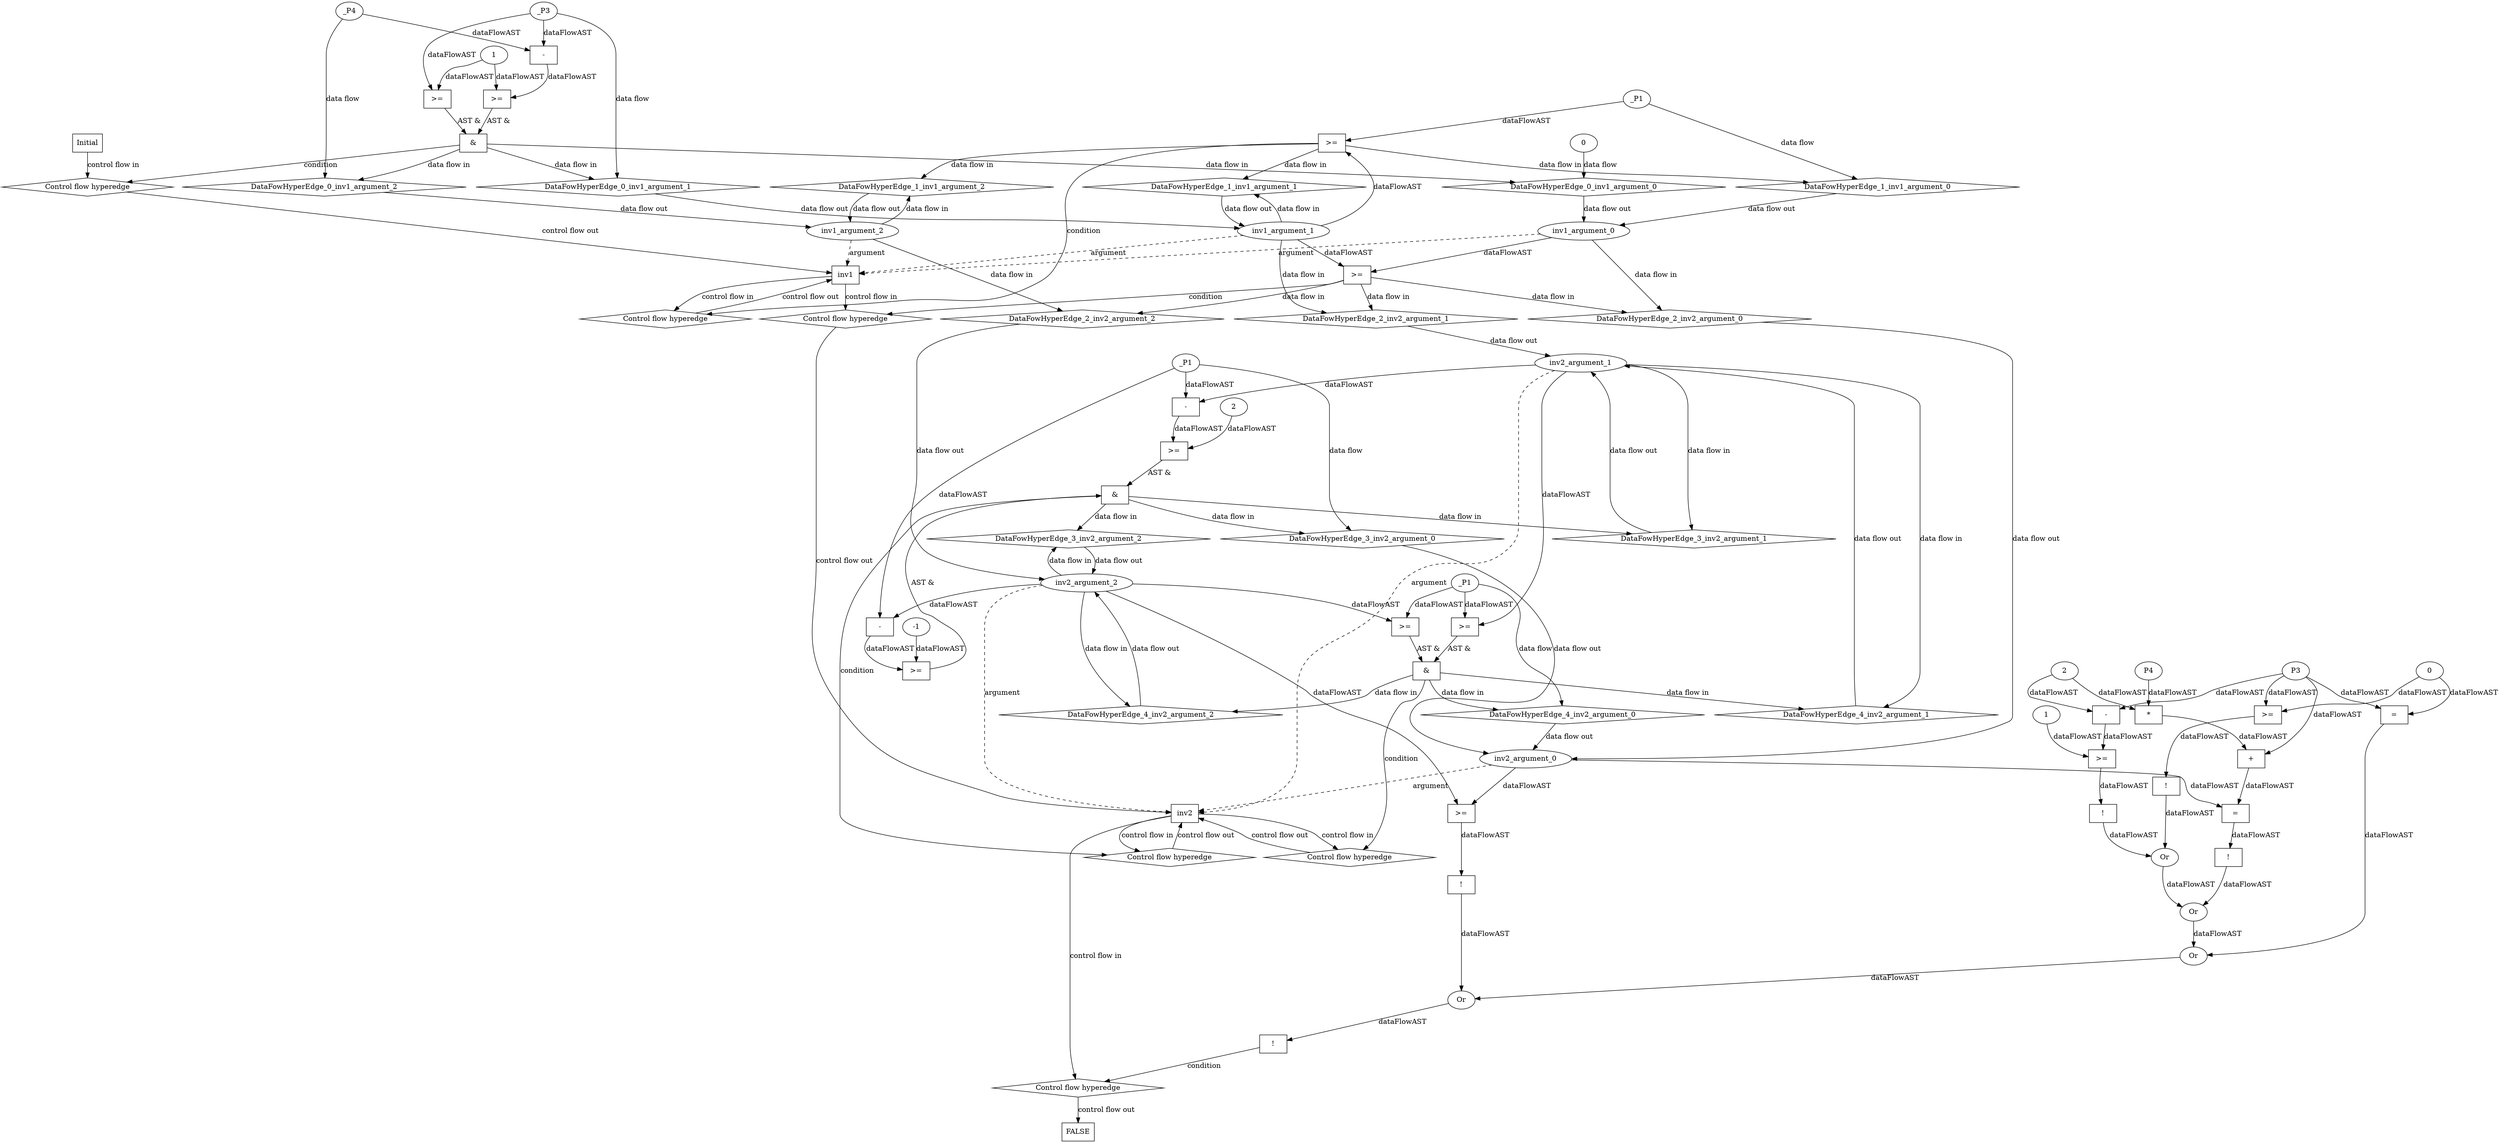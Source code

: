 digraph dag {
"inv1" [label="inv1" nodeName="inv1" class=cfn  shape="rect"];
"inv2" [label="inv2" nodeName="inv2" class=cfn  shape="rect"];
FALSE [label="FALSE" nodeName=FALSE class=cfn  shape="rect"];
Initial [label="Initial" nodeName=Initial class=cfn  shape="rect"];
ControlFowHyperEdge_0 [label="Control flow hyperedge" nodeName=ControlFowHyperEdge_0 class=controlFlowHyperEdge shape="diamond"];
"Initial" -> ControlFowHyperEdge_0 [label="control flow in"]
ControlFowHyperEdge_0 -> "inv1" [label="control flow out"]
ControlFowHyperEdge_1 [label="Control flow hyperedge" nodeName=ControlFowHyperEdge_1 class=controlFlowHyperEdge shape="diamond"];
"inv1" -> ControlFowHyperEdge_1 [label="control flow in"]
ControlFowHyperEdge_1 -> "inv1" [label="control flow out"]
ControlFowHyperEdge_2 [label="Control flow hyperedge" nodeName=ControlFowHyperEdge_2 class=controlFlowHyperEdge shape="diamond"];
"inv1" -> ControlFowHyperEdge_2 [label="control flow in"]
ControlFowHyperEdge_2 -> "inv2" [label="control flow out"]
ControlFowHyperEdge_3 [label="Control flow hyperedge" nodeName=ControlFowHyperEdge_3 class=controlFlowHyperEdge shape="diamond"];
"inv2" -> ControlFowHyperEdge_3 [label="control flow in"]
ControlFowHyperEdge_3 -> "inv2" [label="control flow out"]
ControlFowHyperEdge_4 [label="Control flow hyperedge" nodeName=ControlFowHyperEdge_4 class=controlFlowHyperEdge shape="diamond"];
"inv2" -> ControlFowHyperEdge_4 [label="control flow in"]
ControlFowHyperEdge_4 -> "inv2" [label="control flow out"]
ControlFowHyperEdge_5 [label="Control flow hyperedge" nodeName=ControlFowHyperEdge_5 class=controlFlowHyperEdge shape="diamond"];
"inv2" -> ControlFowHyperEdge_5 [label="control flow in"]
ControlFowHyperEdge_5 -> "FALSE" [label="control flow out"]
"inv1_argument_0" [label="inv1_argument_0" nodeName=argument0 class=argument  head="inv1" shape="oval"];
"inv1_argument_0" -> "inv1"[label="argument" style="dashed"]
"inv1_argument_1" [label="inv1_argument_1" nodeName=argument1 class=argument  head="inv1" shape="oval"];
"inv1_argument_1" -> "inv1"[label="argument" style="dashed"]
"inv1_argument_2" [label="inv1_argument_2" nodeName=argument2 class=argument  head="inv1" shape="oval"];
"inv1_argument_2" -> "inv1"[label="argument" style="dashed"]
"inv2_argument_0" [label="inv2_argument_0" nodeName=argument0 class=argument  head="inv2" shape="oval"];
"inv2_argument_0" -> "inv2"[label="argument" style="dashed"]
"inv2_argument_1" [label="inv2_argument_1" nodeName=argument1 class=argument  head="inv2" shape="oval"];
"inv2_argument_1" -> "inv2"[label="argument" style="dashed"]
"inv2_argument_2" [label="inv2_argument_2" nodeName=argument2 class=argument  head="inv2" shape="oval"];
"inv2_argument_2" -> "inv2"[label="argument" style="dashed"]

"xxxinv1___Initial_0xxx_and" [label="&" nodeName="xxxinv1___Initial_0xxx_and" class=Operator shape="rect"];
"xxxinv1___Initial_0xxxguard_0_node_0" [label=">=" nodeName="xxxinv1___Initial_0xxxguard_0_node_0" class=Operator  shape="rect"];
"xxxinv1___Initial_0xxxguard_0_node_2" [label="1" nodeName="xxxinv1___Initial_0xxxguard_0_node_2" class=Literal ];
"xxxinv1___Initial_0xxxdataFlow1_node_0" -> "xxxinv1___Initial_0xxxguard_0_node_0"[label="dataFlowAST"]
"xxxinv1___Initial_0xxxguard_0_node_2" -> "xxxinv1___Initial_0xxxguard_0_node_0"[label="dataFlowAST"]

"xxxinv1___Initial_0xxxguard_0_node_0" -> "xxxinv1___Initial_0xxx_and" [label="AST &"];
"xxxinv1___Initial_0xxxguard1_node_0" [label=">=" nodeName="xxxinv1___Initial_0xxxguard1_node_0" class=Operator  shape="rect"];
"xxxinv1___Initial_0xxxguard1_node_1" [label="-" nodeName="xxxinv1___Initial_0xxxguard1_node_1" class= Operator shape="rect"];
"xxxinv1___Initial_0xxxguard1_node_1" -> "xxxinv1___Initial_0xxxguard1_node_0"[label="dataFlowAST"]
"xxxinv1___Initial_0xxxguard_0_node_2" -> "xxxinv1___Initial_0xxxguard1_node_0"[label="dataFlowAST"]
"xxxinv1___Initial_0xxxdataFlow2_node_0" -> "xxxinv1___Initial_0xxxguard1_node_1"[label="dataFlowAST"]
"xxxinv1___Initial_0xxxdataFlow1_node_0" -> "xxxinv1___Initial_0xxxguard1_node_1"[label="dataFlowAST"]

"xxxinv1___Initial_0xxxguard1_node_0" -> "xxxinv1___Initial_0xxx_and" [label="AST &"];
"xxxinv1___Initial_0xxx_and" -> "ControlFowHyperEdge_0" [label="condition"];
"xxxinv1___Initial_0xxxdataFlow_0_node_0" [label="0" nodeName="xxxinv1___Initial_0xxxdataFlow_0_node_0" class=Literal ];

"xxxinv1___Initial_0xxxdataFlow_0_node_0" -> "DataFowHyperEdge_0_inv1_argument_0" [label="data flow"];
"xxxinv1___Initial_0xxxdataFlow1_node_0" [label="_P3" nodeName="xxxinv1___Initial_0xxxdataFlow1_node_0" class=Constant ];

"xxxinv1___Initial_0xxxdataFlow1_node_0" -> "DataFowHyperEdge_0_inv1_argument_1" [label="data flow"];
"xxxinv1___Initial_0xxxdataFlow2_node_0" [label="_P4" nodeName="xxxinv1___Initial_0xxxdataFlow2_node_0" class=Constant ];

"xxxinv1___Initial_0xxxdataFlow2_node_0" -> "DataFowHyperEdge_0_inv1_argument_2" [label="data flow"];
"xxxinv1___inv1_1xxxguard_0_node_0" [label=">=" nodeName="xxxinv1___inv1_1xxxguard_0_node_0" class=Operator  shape="rect"];
"inv1_argument_1" -> "xxxinv1___inv1_1xxxguard_0_node_0"[label="dataFlowAST"]
"xxxinv1___inv1_1xxxdataFlow_0_node_0" -> "xxxinv1___inv1_1xxxguard_0_node_0"[label="dataFlowAST"]

"xxxinv1___inv1_1xxxguard_0_node_0" -> "ControlFowHyperEdge_1" [label="condition"];
"xxxinv1___inv1_1xxxdataFlow_0_node_0" [label="_P1" nodeName="xxxinv1___inv1_1xxxdataFlow_0_node_0" class=Constant ];

"xxxinv1___inv1_1xxxdataFlow_0_node_0" -> "DataFowHyperEdge_1_inv1_argument_0" [label="data flow"];
"xxxinv2___inv1_2xxxguard_0_node_0" [label=">=" nodeName="xxxinv2___inv1_2xxxguard_0_node_0" class=Operator  shape="rect"];
"inv1_argument_0" -> "xxxinv2___inv1_2xxxguard_0_node_0"[label="dataFlowAST"]
"inv1_argument_1" -> "xxxinv2___inv1_2xxxguard_0_node_0"[label="dataFlowAST"]

"xxxinv2___inv1_2xxxguard_0_node_0" -> "ControlFowHyperEdge_2" [label="condition"];
"xxxinv2___inv2_3xxx_and" [label="&" nodeName="xxxinv2___inv2_3xxx_and" class=Operator shape="rect"];
"xxxinv2___inv2_3xxxguard_0_node_0" [label=">=" nodeName="xxxinv2___inv2_3xxxguard_0_node_0" class=Operator  shape="rect"];
"xxxinv2___inv2_3xxxguard_0_node_1" [label="-" nodeName="xxxinv2___inv2_3xxxguard_0_node_1" class= Operator shape="rect"];
"xxxinv2___inv2_3xxxguard_0_node_4" [label="-1" nodeName="xxxinv2___inv2_3xxxguard_0_node_4" class=Literal ];
"xxxinv2___inv2_3xxxguard_0_node_1" -> "xxxinv2___inv2_3xxxguard_0_node_0"[label="dataFlowAST"]
"xxxinv2___inv2_3xxxguard_0_node_4" -> "xxxinv2___inv2_3xxxguard_0_node_0"[label="dataFlowAST"]
"inv2_argument_2" -> "xxxinv2___inv2_3xxxguard_0_node_1"[label="dataFlowAST"]
"xxxinv2___inv2_3xxxdataFlow_0_node_0" -> "xxxinv2___inv2_3xxxguard_0_node_1"[label="dataFlowAST"]

"xxxinv2___inv2_3xxxguard_0_node_0" -> "xxxinv2___inv2_3xxx_and" [label="AST &"];
"xxxinv2___inv2_3xxxguard1_node_0" [label=">=" nodeName="xxxinv2___inv2_3xxxguard1_node_0" class=Operator  shape="rect"];
"xxxinv2___inv2_3xxxguard1_node_1" [label="-" nodeName="xxxinv2___inv2_3xxxguard1_node_1" class= Operator shape="rect"];
"xxxinv2___inv2_3xxxguard1_node_4" [label="2" nodeName="xxxinv2___inv2_3xxxguard1_node_4" class=Literal ];
"xxxinv2___inv2_3xxxguard1_node_1" -> "xxxinv2___inv2_3xxxguard1_node_0"[label="dataFlowAST"]
"xxxinv2___inv2_3xxxguard1_node_4" -> "xxxinv2___inv2_3xxxguard1_node_0"[label="dataFlowAST"]
"xxxinv2___inv2_3xxxdataFlow_0_node_0" -> "xxxinv2___inv2_3xxxguard1_node_1"[label="dataFlowAST"]
"inv2_argument_1" -> "xxxinv2___inv2_3xxxguard1_node_1"[label="dataFlowAST"]

"xxxinv2___inv2_3xxxguard1_node_0" -> "xxxinv2___inv2_3xxx_and" [label="AST &"];
"xxxinv2___inv2_3xxx_and" -> "ControlFowHyperEdge_3" [label="condition"];
"xxxinv2___inv2_3xxxdataFlow_0_node_0" [label="_P1" nodeName="xxxinv2___inv2_3xxxdataFlow_0_node_0" class=Constant ];

"xxxinv2___inv2_3xxxdataFlow_0_node_0" -> "DataFowHyperEdge_3_inv2_argument_0" [label="data flow"];
"xxxinv2___inv2_4xxx_and" [label="&" nodeName="xxxinv2___inv2_4xxx_and" class=Operator shape="rect"];
"xxxinv2___inv2_4xxxguard_0_node_0" [label=">=" nodeName="xxxinv2___inv2_4xxxguard_0_node_0" class=Operator  shape="rect"];
"inv2_argument_2" -> "xxxinv2___inv2_4xxxguard_0_node_0"[label="dataFlowAST"]
"xxxinv2___inv2_4xxxdataFlow_0_node_0" -> "xxxinv2___inv2_4xxxguard_0_node_0"[label="dataFlowAST"]

"xxxinv2___inv2_4xxxguard_0_node_0" -> "xxxinv2___inv2_4xxx_and" [label="AST &"];
"xxxinv2___inv2_4xxxguard1_node_0" [label=">=" nodeName="xxxinv2___inv2_4xxxguard1_node_0" class=Operator  shape="rect"];
"inv2_argument_1" -> "xxxinv2___inv2_4xxxguard1_node_0"[label="dataFlowAST"]
"xxxinv2___inv2_4xxxdataFlow_0_node_0" -> "xxxinv2___inv2_4xxxguard1_node_0"[label="dataFlowAST"]

"xxxinv2___inv2_4xxxguard1_node_0" -> "xxxinv2___inv2_4xxx_and" [label="AST &"];
"xxxinv2___inv2_4xxx_and" -> "ControlFowHyperEdge_4" [label="condition"];
"xxxinv2___inv2_4xxxdataFlow_0_node_0" [label="_P1" nodeName="xxxinv2___inv2_4xxxdataFlow_0_node_0" class=Constant ];

"xxxinv2___inv2_4xxxdataFlow_0_node_0" -> "DataFowHyperEdge_4_inv2_argument_0" [label="data flow"];
"xxxFALSE___inv2_5xxxguard_0_node_0" [label="!" nodeName="xxxFALSE___inv2_5xxxguard_0_node_0" class=Operator shape="rect"];
"xxxFALSE___inv2_5xxxguard_0_node_1" [label="Or" nodeName="xxxFALSE___inv2_5xxxguard_0_node_1" class=Operator ];
"xxxFALSE___inv2_5xxxguard_0_node_2" [label="Or" nodeName="xxxFALSE___inv2_5xxxguard_0_node_2" class=Operator ];
"xxxFALSE___inv2_5xxxguard_0_node_3" [label="Or" nodeName="xxxFALSE___inv2_5xxxguard_0_node_3" class=Operator ];
"xxxFALSE___inv2_5xxxguard_0_node_4" [label="Or" nodeName="xxxFALSE___inv2_5xxxguard_0_node_4" class=Operator ];
"xxxFALSE___inv2_5xxxguard_0_node_5" [label="!" nodeName="xxxFALSE___inv2_5xxxguard_0_node_5" class=Operator shape="rect"];
"xxxFALSE___inv2_5xxxguard_0_node_6" [label=">=" nodeName="xxxFALSE___inv2_5xxxguard_0_node_6" class=Operator  shape="rect"];
"xxxFALSE___inv2_5xxxguard_0_node_7" [label="P3" nodeName="xxxFALSE___inv2_5xxxguard_0_node_7" class=Constant ];
"xxxFALSE___inv2_5xxxguard_0_node_8" [label="0" nodeName="xxxFALSE___inv2_5xxxguard_0_node_8" class=Literal ];
"xxxFALSE___inv2_5xxxguard_0_node_9" [label="!" nodeName="xxxFALSE___inv2_5xxxguard_0_node_9" class=Operator shape="rect"];
"xxxFALSE___inv2_5xxxguard_0_node_10" [label=">=" nodeName="xxxFALSE___inv2_5xxxguard_0_node_10" class=Operator  shape="rect"];
"xxxFALSE___inv2_5xxxguard_0_node_11" [label="-" nodeName="xxxFALSE___inv2_5xxxguard_0_node_11" class= Operator shape="rect"];
"xxxFALSE___inv2_5xxxguard_0_node_12" [label="2" nodeName="xxxFALSE___inv2_5xxxguard_0_node_12" class=Literal ];
"xxxFALSE___inv2_5xxxguard_0_node_14" [label="1" nodeName="xxxFALSE___inv2_5xxxguard_0_node_14" class=Literal ];
"xxxFALSE___inv2_5xxxguard_0_node_15" [label="!" nodeName="xxxFALSE___inv2_5xxxguard_0_node_15" class=Operator shape="rect"];
"xxxFALSE___inv2_5xxxguard_0_node_16" [label="=" nodeName="xxxFALSE___inv2_5xxxguard_0_node_16" class=Operator  shape="rect"];
"xxxFALSE___inv2_5xxxguard_0_node_18" [label="+" nodeName="xxxFALSE___inv2_5xxxguard_0_node_18" class= Operator shape="rect"];
"xxxFALSE___inv2_5xxxguard_0_node_19" [label="*" nodeName="xxxFALSE___inv2_5xxxguard_0_node_19" class=Operator  shape="rect"];
"xxxFALSE___inv2_5xxxguard_0_node_12" [label="2" nodeName="xxxFALSE___inv2_5xxxguard_0_node_12" class=Coeff ];
"xxxFALSE___inv2_5xxxguard_0_node_21" [label="P4" nodeName="xxxFALSE___inv2_5xxxguard_0_node_21" class=Constant ];
"xxxFALSE___inv2_5xxxguard_0_node_23" [label="=" nodeName="xxxFALSE___inv2_5xxxguard_0_node_23" class=Operator  shape="rect"];
"xxxFALSE___inv2_5xxxguard_0_node_26" [label="!" nodeName="xxxFALSE___inv2_5xxxguard_0_node_26" class=Operator shape="rect"];
"xxxFALSE___inv2_5xxxguard_0_node_27" [label=">=" nodeName="xxxFALSE___inv2_5xxxguard_0_node_27" class=Operator  shape="rect"];
"xxxFALSE___inv2_5xxxguard_0_node_1" -> "xxxFALSE___inv2_5xxxguard_0_node_0"[label="dataFlowAST"]
"xxxFALSE___inv2_5xxxguard_0_node_2" -> "xxxFALSE___inv2_5xxxguard_0_node_1"[label="dataFlowAST"]
"xxxFALSE___inv2_5xxxguard_0_node_26" -> "xxxFALSE___inv2_5xxxguard_0_node_1"[label="dataFlowAST"]
"xxxFALSE___inv2_5xxxguard_0_node_3" -> "xxxFALSE___inv2_5xxxguard_0_node_2"[label="dataFlowAST"]
"xxxFALSE___inv2_5xxxguard_0_node_23" -> "xxxFALSE___inv2_5xxxguard_0_node_2"[label="dataFlowAST"]
"xxxFALSE___inv2_5xxxguard_0_node_4" -> "xxxFALSE___inv2_5xxxguard_0_node_3"[label="dataFlowAST"]
"xxxFALSE___inv2_5xxxguard_0_node_15" -> "xxxFALSE___inv2_5xxxguard_0_node_3"[label="dataFlowAST"]
"xxxFALSE___inv2_5xxxguard_0_node_5" -> "xxxFALSE___inv2_5xxxguard_0_node_4"[label="dataFlowAST"]
"xxxFALSE___inv2_5xxxguard_0_node_9" -> "xxxFALSE___inv2_5xxxguard_0_node_4"[label="dataFlowAST"]
"xxxFALSE___inv2_5xxxguard_0_node_6" -> "xxxFALSE___inv2_5xxxguard_0_node_5"[label="dataFlowAST"]
"xxxFALSE___inv2_5xxxguard_0_node_7" -> "xxxFALSE___inv2_5xxxguard_0_node_6"[label="dataFlowAST"]
"xxxFALSE___inv2_5xxxguard_0_node_8" -> "xxxFALSE___inv2_5xxxguard_0_node_6"[label="dataFlowAST"]
"xxxFALSE___inv2_5xxxguard_0_node_10" -> "xxxFALSE___inv2_5xxxguard_0_node_9"[label="dataFlowAST"]
"xxxFALSE___inv2_5xxxguard_0_node_11" -> "xxxFALSE___inv2_5xxxguard_0_node_10"[label="dataFlowAST"]
"xxxFALSE___inv2_5xxxguard_0_node_14" -> "xxxFALSE___inv2_5xxxguard_0_node_10"[label="dataFlowAST"]
"xxxFALSE___inv2_5xxxguard_0_node_12" -> "xxxFALSE___inv2_5xxxguard_0_node_11"[label="dataFlowAST"]
"xxxFALSE___inv2_5xxxguard_0_node_7" -> "xxxFALSE___inv2_5xxxguard_0_node_11"[label="dataFlowAST"]
"xxxFALSE___inv2_5xxxguard_0_node_16" -> "xxxFALSE___inv2_5xxxguard_0_node_15"[label="dataFlowAST"]
"inv2_argument_0" -> "xxxFALSE___inv2_5xxxguard_0_node_16"[label="dataFlowAST"]
"xxxFALSE___inv2_5xxxguard_0_node_18" -> "xxxFALSE___inv2_5xxxguard_0_node_16"[label="dataFlowAST"]
"xxxFALSE___inv2_5xxxguard_0_node_19" -> "xxxFALSE___inv2_5xxxguard_0_node_18"[label="dataFlowAST"]
"xxxFALSE___inv2_5xxxguard_0_node_7" -> "xxxFALSE___inv2_5xxxguard_0_node_18"[label="dataFlowAST"]
"xxxFALSE___inv2_5xxxguard_0_node_12" -> "xxxFALSE___inv2_5xxxguard_0_node_19"[label="dataFlowAST"]
"xxxFALSE___inv2_5xxxguard_0_node_21" -> "xxxFALSE___inv2_5xxxguard_0_node_19"[label="dataFlowAST"]
"xxxFALSE___inv2_5xxxguard_0_node_7" -> "xxxFALSE___inv2_5xxxguard_0_node_23"[label="dataFlowAST"]
"xxxFALSE___inv2_5xxxguard_0_node_8" -> "xxxFALSE___inv2_5xxxguard_0_node_23"[label="dataFlowAST"]
"xxxFALSE___inv2_5xxxguard_0_node_27" -> "xxxFALSE___inv2_5xxxguard_0_node_26"[label="dataFlowAST"]
"inv2_argument_0" -> "xxxFALSE___inv2_5xxxguard_0_node_27"[label="dataFlowAST"]
"inv2_argument_2" -> "xxxFALSE___inv2_5xxxguard_0_node_27"[label="dataFlowAST"]

"xxxFALSE___inv2_5xxxguard_0_node_0" -> "ControlFowHyperEdge_5" [label="condition"];
"DataFowHyperEdge_0_inv1_argument_0" [label="DataFowHyperEdge_0_inv1_argument_0" nodeName="DataFowHyperEdge_0_inv1_argument_0" class=DataFlowHyperedge shape="diamond"];
"DataFowHyperEdge_0_inv1_argument_0" -> "inv1_argument_0"[label="data flow out"]
"xxxinv1___Initial_0xxx_and" -> "DataFowHyperEdge_0_inv1_argument_0"[label="data flow in"]
"DataFowHyperEdge_0_inv1_argument_1" [label="DataFowHyperEdge_0_inv1_argument_1" nodeName="DataFowHyperEdge_0_inv1_argument_1" class=DataFlowHyperedge shape="diamond"];
"DataFowHyperEdge_0_inv1_argument_1" -> "inv1_argument_1"[label="data flow out"]
"xxxinv1___Initial_0xxx_and" -> "DataFowHyperEdge_0_inv1_argument_1"[label="data flow in"]
"DataFowHyperEdge_0_inv1_argument_2" [label="DataFowHyperEdge_0_inv1_argument_2" nodeName="DataFowHyperEdge_0_inv1_argument_2" class=DataFlowHyperedge shape="diamond"];
"DataFowHyperEdge_0_inv1_argument_2" -> "inv1_argument_2"[label="data flow out"]
"xxxinv1___Initial_0xxx_and" -> "DataFowHyperEdge_0_inv1_argument_2"[label="data flow in"]
"DataFowHyperEdge_1_inv1_argument_0" [label="DataFowHyperEdge_1_inv1_argument_0" nodeName="DataFowHyperEdge_1_inv1_argument_0" class=DataFlowHyperedge shape="diamond"];
"DataFowHyperEdge_1_inv1_argument_0" -> "inv1_argument_0"[label="data flow out"]
"xxxinv1___inv1_1xxxguard_0_node_0" -> "DataFowHyperEdge_1_inv1_argument_0"[label="data flow in"]
"DataFowHyperEdge_1_inv1_argument_1" [label="DataFowHyperEdge_1_inv1_argument_1" nodeName="DataFowHyperEdge_1_inv1_argument_1" class=DataFlowHyperedge shape="diamond"];
"DataFowHyperEdge_1_inv1_argument_1" -> "inv1_argument_1"[label="data flow out"]
"xxxinv1___inv1_1xxxguard_0_node_0" -> "DataFowHyperEdge_1_inv1_argument_1"[label="data flow in"]
"DataFowHyperEdge_1_inv1_argument_2" [label="DataFowHyperEdge_1_inv1_argument_2" nodeName="DataFowHyperEdge_1_inv1_argument_2" class=DataFlowHyperedge shape="diamond"];
"DataFowHyperEdge_1_inv1_argument_2" -> "inv1_argument_2"[label="data flow out"]
"xxxinv1___inv1_1xxxguard_0_node_0" -> "DataFowHyperEdge_1_inv1_argument_2"[label="data flow in"]
"DataFowHyperEdge_2_inv2_argument_0" [label="DataFowHyperEdge_2_inv2_argument_0" nodeName="DataFowHyperEdge_2_inv2_argument_0" class=DataFlowHyperedge shape="diamond"];
"DataFowHyperEdge_2_inv2_argument_0" -> "inv2_argument_0"[label="data flow out"]
"xxxinv2___inv1_2xxxguard_0_node_0" -> "DataFowHyperEdge_2_inv2_argument_0"[label="data flow in"]
"DataFowHyperEdge_2_inv2_argument_1" [label="DataFowHyperEdge_2_inv2_argument_1" nodeName="DataFowHyperEdge_2_inv2_argument_1" class=DataFlowHyperedge shape="diamond"];
"DataFowHyperEdge_2_inv2_argument_1" -> "inv2_argument_1"[label="data flow out"]
"xxxinv2___inv1_2xxxguard_0_node_0" -> "DataFowHyperEdge_2_inv2_argument_1"[label="data flow in"]
"DataFowHyperEdge_2_inv2_argument_2" [label="DataFowHyperEdge_2_inv2_argument_2" nodeName="DataFowHyperEdge_2_inv2_argument_2" class=DataFlowHyperedge shape="diamond"];
"DataFowHyperEdge_2_inv2_argument_2" -> "inv2_argument_2"[label="data flow out"]
"xxxinv2___inv1_2xxxguard_0_node_0" -> "DataFowHyperEdge_2_inv2_argument_2"[label="data flow in"]
"DataFowHyperEdge_3_inv2_argument_0" [label="DataFowHyperEdge_3_inv2_argument_0" nodeName="DataFowHyperEdge_3_inv2_argument_0" class=DataFlowHyperedge shape="diamond"];
"DataFowHyperEdge_3_inv2_argument_0" -> "inv2_argument_0"[label="data flow out"]
"xxxinv2___inv2_3xxx_and" -> "DataFowHyperEdge_3_inv2_argument_0"[label="data flow in"]
"DataFowHyperEdge_3_inv2_argument_1" [label="DataFowHyperEdge_3_inv2_argument_1" nodeName="DataFowHyperEdge_3_inv2_argument_1" class=DataFlowHyperedge shape="diamond"];
"DataFowHyperEdge_3_inv2_argument_1" -> "inv2_argument_1"[label="data flow out"]
"xxxinv2___inv2_3xxx_and" -> "DataFowHyperEdge_3_inv2_argument_1"[label="data flow in"]
"DataFowHyperEdge_3_inv2_argument_2" [label="DataFowHyperEdge_3_inv2_argument_2" nodeName="DataFowHyperEdge_3_inv2_argument_2" class=DataFlowHyperedge shape="diamond"];
"DataFowHyperEdge_3_inv2_argument_2" -> "inv2_argument_2"[label="data flow out"]
"xxxinv2___inv2_3xxx_and" -> "DataFowHyperEdge_3_inv2_argument_2"[label="data flow in"]
"DataFowHyperEdge_4_inv2_argument_0" [label="DataFowHyperEdge_4_inv2_argument_0" nodeName="DataFowHyperEdge_4_inv2_argument_0" class=DataFlowHyperedge shape="diamond"];
"DataFowHyperEdge_4_inv2_argument_0" -> "inv2_argument_0"[label="data flow out"]
"xxxinv2___inv2_4xxx_and" -> "DataFowHyperEdge_4_inv2_argument_0"[label="data flow in"]
"DataFowHyperEdge_4_inv2_argument_1" [label="DataFowHyperEdge_4_inv2_argument_1" nodeName="DataFowHyperEdge_4_inv2_argument_1" class=DataFlowHyperedge shape="diamond"];
"DataFowHyperEdge_4_inv2_argument_1" -> "inv2_argument_1"[label="data flow out"]
"xxxinv2___inv2_4xxx_and" -> "DataFowHyperEdge_4_inv2_argument_1"[label="data flow in"]
"DataFowHyperEdge_4_inv2_argument_2" [label="DataFowHyperEdge_4_inv2_argument_2" nodeName="DataFowHyperEdge_4_inv2_argument_2" class=DataFlowHyperedge shape="diamond"];
"DataFowHyperEdge_4_inv2_argument_2" -> "inv2_argument_2"[label="data flow out"]
"xxxinv2___inv2_4xxx_and" -> "DataFowHyperEdge_4_inv2_argument_2"[label="data flow in"]
"inv1_argument_1" -> "DataFowHyperEdge_1_inv1_argument_1"[label="data flow in"]
"inv1_argument_2" -> "DataFowHyperEdge_1_inv1_argument_2"[label="data flow in"]
"inv1_argument_0" -> "DataFowHyperEdge_2_inv2_argument_0"[label="data flow in"]
"inv1_argument_1" -> "DataFowHyperEdge_2_inv2_argument_1"[label="data flow in"]
"inv1_argument_2" -> "DataFowHyperEdge_2_inv2_argument_2"[label="data flow in"]
"inv2_argument_1" -> "DataFowHyperEdge_3_inv2_argument_1"[label="data flow in"]
"inv2_argument_2" -> "DataFowHyperEdge_3_inv2_argument_2"[label="data flow in"]
"inv2_argument_1" -> "DataFowHyperEdge_4_inv2_argument_1"[label="data flow in"]
"inv2_argument_2" -> "DataFowHyperEdge_4_inv2_argument_2"[label="data flow in"]




}
